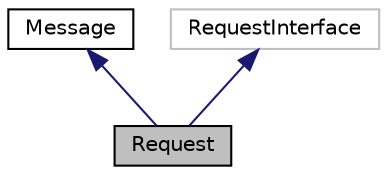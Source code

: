 digraph "Request"
{
  edge [fontname="Helvetica",fontsize="10",labelfontname="Helvetica",labelfontsize="10"];
  node [fontname="Helvetica",fontsize="10",shape=record];
  Node1 [label="Request",height=0.2,width=0.4,color="black", fillcolor="grey75", style="filled", fontcolor="black"];
  Node2 -> Node1 [dir="back",color="midnightblue",fontsize="10",style="solid",fontname="Helvetica"];
  Node2 [label="Message",height=0.2,width=0.4,color="black", fillcolor="white", style="filled",URL="$class_cake_1_1_http_1_1_client_1_1_message.html"];
  Node3 -> Node1 [dir="back",color="midnightblue",fontsize="10",style="solid",fontname="Helvetica"];
  Node3 [label="RequestInterface",height=0.2,width=0.4,color="grey75", fillcolor="white", style="filled"];
}
